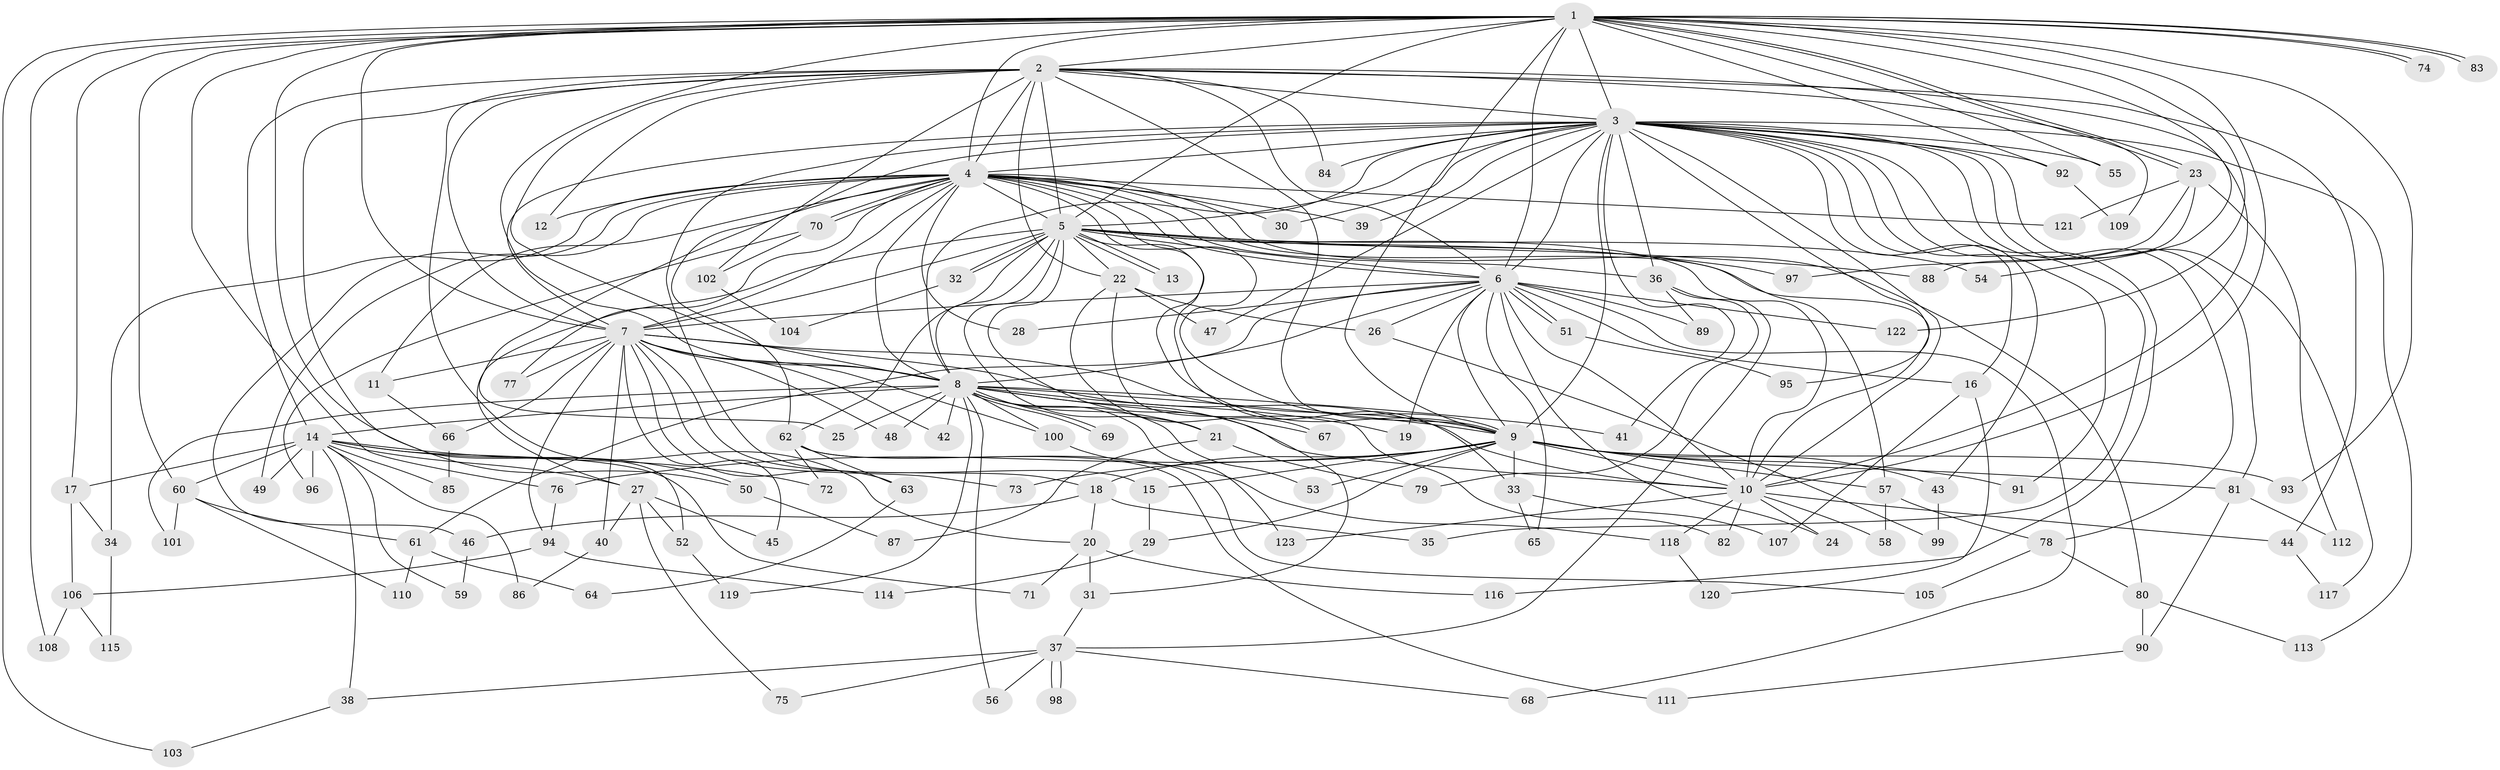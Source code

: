 // Generated by graph-tools (version 1.1) at 2025/10/02/27/25 16:10:58]
// undirected, 123 vertices, 271 edges
graph export_dot {
graph [start="1"]
  node [color=gray90,style=filled];
  1;
  2;
  3;
  4;
  5;
  6;
  7;
  8;
  9;
  10;
  11;
  12;
  13;
  14;
  15;
  16;
  17;
  18;
  19;
  20;
  21;
  22;
  23;
  24;
  25;
  26;
  27;
  28;
  29;
  30;
  31;
  32;
  33;
  34;
  35;
  36;
  37;
  38;
  39;
  40;
  41;
  42;
  43;
  44;
  45;
  46;
  47;
  48;
  49;
  50;
  51;
  52;
  53;
  54;
  55;
  56;
  57;
  58;
  59;
  60;
  61;
  62;
  63;
  64;
  65;
  66;
  67;
  68;
  69;
  70;
  71;
  72;
  73;
  74;
  75;
  76;
  77;
  78;
  79;
  80;
  81;
  82;
  83;
  84;
  85;
  86;
  87;
  88;
  89;
  90;
  91;
  92;
  93;
  94;
  95;
  96;
  97;
  98;
  99;
  100;
  101;
  102;
  103;
  104;
  105;
  106;
  107;
  108;
  109;
  110;
  111;
  112;
  113;
  114;
  115;
  116;
  117;
  118;
  119;
  120;
  121;
  122;
  123;
  1 -- 2;
  1 -- 3;
  1 -- 4;
  1 -- 5;
  1 -- 6;
  1 -- 7;
  1 -- 8;
  1 -- 9;
  1 -- 10;
  1 -- 17;
  1 -- 23;
  1 -- 23;
  1 -- 50;
  1 -- 54;
  1 -- 55;
  1 -- 60;
  1 -- 74;
  1 -- 74;
  1 -- 76;
  1 -- 83;
  1 -- 83;
  1 -- 92;
  1 -- 93;
  1 -- 103;
  1 -- 108;
  1 -- 122;
  2 -- 3;
  2 -- 4;
  2 -- 5;
  2 -- 6;
  2 -- 7;
  2 -- 8;
  2 -- 9;
  2 -- 10;
  2 -- 12;
  2 -- 14;
  2 -- 20;
  2 -- 22;
  2 -- 44;
  2 -- 52;
  2 -- 84;
  2 -- 102;
  2 -- 109;
  3 -- 4;
  3 -- 5;
  3 -- 6;
  3 -- 7;
  3 -- 8;
  3 -- 9;
  3 -- 10;
  3 -- 15;
  3 -- 16;
  3 -- 30;
  3 -- 35;
  3 -- 36;
  3 -- 39;
  3 -- 41;
  3 -- 43;
  3 -- 47;
  3 -- 55;
  3 -- 62;
  3 -- 78;
  3 -- 81;
  3 -- 84;
  3 -- 91;
  3 -- 92;
  3 -- 95;
  3 -- 113;
  3 -- 116;
  3 -- 117;
  4 -- 5;
  4 -- 6;
  4 -- 7;
  4 -- 8;
  4 -- 9;
  4 -- 10;
  4 -- 11;
  4 -- 12;
  4 -- 25;
  4 -- 28;
  4 -- 30;
  4 -- 33;
  4 -- 34;
  4 -- 36;
  4 -- 39;
  4 -- 46;
  4 -- 49;
  4 -- 70;
  4 -- 70;
  4 -- 77;
  4 -- 80;
  4 -- 121;
  5 -- 6;
  5 -- 7;
  5 -- 8;
  5 -- 9;
  5 -- 10;
  5 -- 13;
  5 -- 13;
  5 -- 21;
  5 -- 22;
  5 -- 27;
  5 -- 31;
  5 -- 32;
  5 -- 32;
  5 -- 54;
  5 -- 57;
  5 -- 62;
  5 -- 88;
  5 -- 97;
  6 -- 7;
  6 -- 8;
  6 -- 9;
  6 -- 10;
  6 -- 16;
  6 -- 19;
  6 -- 24;
  6 -- 26;
  6 -- 28;
  6 -- 51;
  6 -- 51;
  6 -- 61;
  6 -- 65;
  6 -- 68;
  6 -- 89;
  6 -- 122;
  7 -- 8;
  7 -- 9;
  7 -- 10;
  7 -- 11;
  7 -- 18;
  7 -- 40;
  7 -- 42;
  7 -- 45;
  7 -- 48;
  7 -- 63;
  7 -- 66;
  7 -- 73;
  7 -- 77;
  7 -- 94;
  7 -- 100;
  8 -- 9;
  8 -- 10;
  8 -- 14;
  8 -- 19;
  8 -- 21;
  8 -- 25;
  8 -- 41;
  8 -- 42;
  8 -- 48;
  8 -- 53;
  8 -- 56;
  8 -- 67;
  8 -- 69;
  8 -- 69;
  8 -- 100;
  8 -- 101;
  8 -- 119;
  8 -- 123;
  9 -- 10;
  9 -- 15;
  9 -- 18;
  9 -- 29;
  9 -- 33;
  9 -- 43;
  9 -- 53;
  9 -- 57;
  9 -- 73;
  9 -- 76;
  9 -- 81;
  9 -- 91;
  9 -- 93;
  10 -- 24;
  10 -- 44;
  10 -- 58;
  10 -- 82;
  10 -- 118;
  10 -- 123;
  11 -- 66;
  14 -- 17;
  14 -- 27;
  14 -- 38;
  14 -- 49;
  14 -- 50;
  14 -- 59;
  14 -- 60;
  14 -- 71;
  14 -- 72;
  14 -- 85;
  14 -- 86;
  14 -- 96;
  15 -- 29;
  16 -- 107;
  16 -- 120;
  17 -- 34;
  17 -- 106;
  18 -- 20;
  18 -- 35;
  18 -- 46;
  20 -- 31;
  20 -- 71;
  20 -- 116;
  21 -- 79;
  21 -- 87;
  22 -- 26;
  22 -- 47;
  22 -- 67;
  22 -- 82;
  23 -- 88;
  23 -- 97;
  23 -- 112;
  23 -- 121;
  26 -- 99;
  27 -- 40;
  27 -- 45;
  27 -- 52;
  27 -- 75;
  29 -- 114;
  31 -- 37;
  32 -- 104;
  33 -- 65;
  33 -- 107;
  34 -- 115;
  36 -- 37;
  36 -- 79;
  36 -- 89;
  37 -- 38;
  37 -- 56;
  37 -- 68;
  37 -- 75;
  37 -- 98;
  37 -- 98;
  38 -- 103;
  40 -- 86;
  43 -- 99;
  44 -- 117;
  46 -- 59;
  50 -- 87;
  51 -- 95;
  52 -- 119;
  57 -- 58;
  57 -- 78;
  60 -- 61;
  60 -- 101;
  60 -- 110;
  61 -- 64;
  61 -- 110;
  62 -- 63;
  62 -- 72;
  62 -- 105;
  62 -- 111;
  63 -- 64;
  66 -- 85;
  70 -- 96;
  70 -- 102;
  76 -- 94;
  78 -- 80;
  78 -- 105;
  80 -- 90;
  80 -- 113;
  81 -- 90;
  81 -- 112;
  90 -- 111;
  92 -- 109;
  94 -- 106;
  94 -- 114;
  100 -- 118;
  102 -- 104;
  106 -- 108;
  106 -- 115;
  118 -- 120;
}
